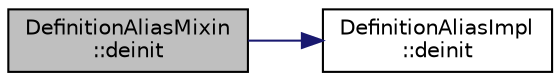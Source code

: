 digraph "DefinitionAliasMixin::deinit"
{
 // LATEX_PDF_SIZE
  edge [fontname="Helvetica",fontsize="10",labelfontname="Helvetica",labelfontsize="10"];
  node [fontname="Helvetica",fontsize="10",shape=record];
  rankdir="LR";
  Node1 [label="DefinitionAliasMixin\l::deinit",height=0.2,width=0.4,color="black", fillcolor="grey75", style="filled", fontcolor="black",tooltip=" "];
  Node1 -> Node2 [color="midnightblue",fontsize="10",style="solid",fontname="Helvetica"];
  Node2 [label="DefinitionAliasImpl\l::deinit",height=0.2,width=0.4,color="black", fillcolor="white", style="filled",URL="$classDefinitionAliasImpl.html#ac69a03632c6a5af839e26c104329623f",tooltip=" "];
}
